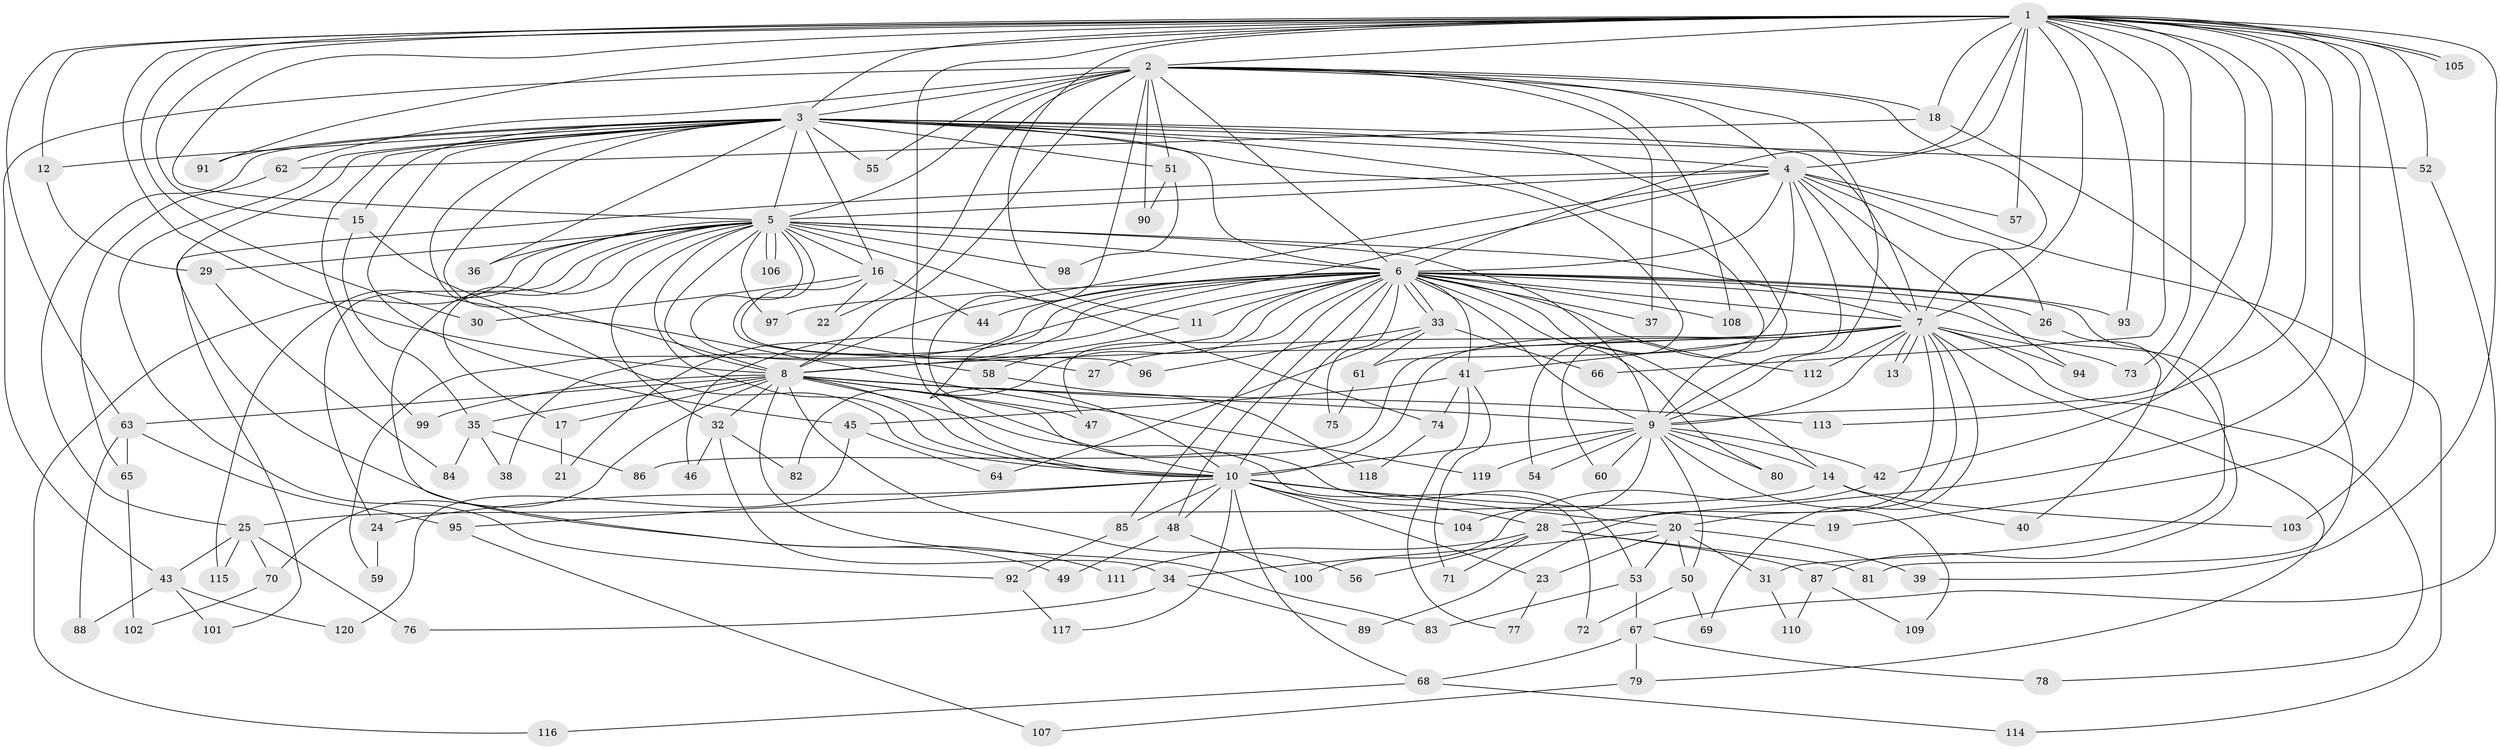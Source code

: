 // coarse degree distribution, {26: 0.022222222222222223, 15: 0.022222222222222223, 21: 0.022222222222222223, 24: 0.011111111111111112, 30: 0.011111111111111112, 23: 0.011111111111111112, 3: 0.18888888888888888, 2: 0.5, 5: 0.044444444444444446, 4: 0.08888888888888889, 6: 0.044444444444444446, 8: 0.011111111111111112, 7: 0.022222222222222223}
// Generated by graph-tools (version 1.1) at 2025/41/03/06/25 10:41:42]
// undirected, 120 vertices, 265 edges
graph export_dot {
graph [start="1"]
  node [color=gray90,style=filled];
  1;
  2;
  3;
  4;
  5;
  6;
  7;
  8;
  9;
  10;
  11;
  12;
  13;
  14;
  15;
  16;
  17;
  18;
  19;
  20;
  21;
  22;
  23;
  24;
  25;
  26;
  27;
  28;
  29;
  30;
  31;
  32;
  33;
  34;
  35;
  36;
  37;
  38;
  39;
  40;
  41;
  42;
  43;
  44;
  45;
  46;
  47;
  48;
  49;
  50;
  51;
  52;
  53;
  54;
  55;
  56;
  57;
  58;
  59;
  60;
  61;
  62;
  63;
  64;
  65;
  66;
  67;
  68;
  69;
  70;
  71;
  72;
  73;
  74;
  75;
  76;
  77;
  78;
  79;
  80;
  81;
  82;
  83;
  84;
  85;
  86;
  87;
  88;
  89;
  90;
  91;
  92;
  93;
  94;
  95;
  96;
  97;
  98;
  99;
  100;
  101;
  102;
  103;
  104;
  105;
  106;
  107;
  108;
  109;
  110;
  111;
  112;
  113;
  114;
  115;
  116;
  117;
  118;
  119;
  120;
  1 -- 2;
  1 -- 3;
  1 -- 4;
  1 -- 5;
  1 -- 6;
  1 -- 7;
  1 -- 8;
  1 -- 9;
  1 -- 10;
  1 -- 11;
  1 -- 12;
  1 -- 15;
  1 -- 18;
  1 -- 19;
  1 -- 28;
  1 -- 30;
  1 -- 39;
  1 -- 42;
  1 -- 52;
  1 -- 57;
  1 -- 63;
  1 -- 66;
  1 -- 73;
  1 -- 91;
  1 -- 93;
  1 -- 103;
  1 -- 105;
  1 -- 105;
  1 -- 113;
  2 -- 3;
  2 -- 4;
  2 -- 5;
  2 -- 6;
  2 -- 7;
  2 -- 8;
  2 -- 9;
  2 -- 10;
  2 -- 18;
  2 -- 22;
  2 -- 37;
  2 -- 43;
  2 -- 51;
  2 -- 55;
  2 -- 62;
  2 -- 90;
  2 -- 108;
  3 -- 4;
  3 -- 5;
  3 -- 6;
  3 -- 7;
  3 -- 8;
  3 -- 9;
  3 -- 10;
  3 -- 12;
  3 -- 15;
  3 -- 16;
  3 -- 25;
  3 -- 36;
  3 -- 45;
  3 -- 51;
  3 -- 52;
  3 -- 54;
  3 -- 55;
  3 -- 60;
  3 -- 91;
  3 -- 92;
  3 -- 99;
  3 -- 111;
  4 -- 5;
  4 -- 6;
  4 -- 7;
  4 -- 8;
  4 -- 9;
  4 -- 10;
  4 -- 26;
  4 -- 57;
  4 -- 61;
  4 -- 94;
  4 -- 101;
  4 -- 114;
  5 -- 6;
  5 -- 7;
  5 -- 8;
  5 -- 9;
  5 -- 10;
  5 -- 16;
  5 -- 17;
  5 -- 24;
  5 -- 27;
  5 -- 29;
  5 -- 32;
  5 -- 36;
  5 -- 49;
  5 -- 58;
  5 -- 74;
  5 -- 97;
  5 -- 98;
  5 -- 106;
  5 -- 106;
  5 -- 115;
  5 -- 116;
  6 -- 7;
  6 -- 8;
  6 -- 9;
  6 -- 10;
  6 -- 11;
  6 -- 14;
  6 -- 21;
  6 -- 26;
  6 -- 31;
  6 -- 33;
  6 -- 33;
  6 -- 37;
  6 -- 38;
  6 -- 41;
  6 -- 44;
  6 -- 46;
  6 -- 47;
  6 -- 48;
  6 -- 59;
  6 -- 75;
  6 -- 80;
  6 -- 82;
  6 -- 85;
  6 -- 87;
  6 -- 93;
  6 -- 97;
  6 -- 108;
  6 -- 112;
  7 -- 8;
  7 -- 9;
  7 -- 10;
  7 -- 13;
  7 -- 13;
  7 -- 20;
  7 -- 27;
  7 -- 41;
  7 -- 69;
  7 -- 73;
  7 -- 78;
  7 -- 79;
  7 -- 86;
  7 -- 89;
  7 -- 94;
  7 -- 112;
  8 -- 9;
  8 -- 10;
  8 -- 17;
  8 -- 32;
  8 -- 35;
  8 -- 47;
  8 -- 53;
  8 -- 56;
  8 -- 63;
  8 -- 70;
  8 -- 72;
  8 -- 83;
  8 -- 99;
  8 -- 113;
  9 -- 10;
  9 -- 14;
  9 -- 42;
  9 -- 50;
  9 -- 54;
  9 -- 60;
  9 -- 80;
  9 -- 104;
  9 -- 109;
  9 -- 119;
  10 -- 19;
  10 -- 20;
  10 -- 23;
  10 -- 24;
  10 -- 28;
  10 -- 48;
  10 -- 68;
  10 -- 85;
  10 -- 95;
  10 -- 104;
  10 -- 117;
  11 -- 58;
  12 -- 29;
  14 -- 25;
  14 -- 40;
  14 -- 103;
  15 -- 35;
  15 -- 119;
  16 -- 22;
  16 -- 30;
  16 -- 44;
  16 -- 96;
  17 -- 21;
  18 -- 62;
  18 -- 81;
  20 -- 23;
  20 -- 31;
  20 -- 34;
  20 -- 39;
  20 -- 50;
  20 -- 53;
  23 -- 77;
  24 -- 59;
  25 -- 43;
  25 -- 70;
  25 -- 76;
  25 -- 115;
  26 -- 40;
  28 -- 56;
  28 -- 71;
  28 -- 81;
  28 -- 87;
  28 -- 111;
  29 -- 84;
  31 -- 110;
  32 -- 34;
  32 -- 46;
  32 -- 82;
  33 -- 61;
  33 -- 64;
  33 -- 66;
  33 -- 96;
  34 -- 76;
  34 -- 89;
  35 -- 38;
  35 -- 84;
  35 -- 86;
  41 -- 45;
  41 -- 71;
  41 -- 74;
  41 -- 77;
  42 -- 100;
  43 -- 88;
  43 -- 101;
  43 -- 120;
  45 -- 64;
  45 -- 120;
  48 -- 49;
  48 -- 100;
  50 -- 69;
  50 -- 72;
  51 -- 90;
  51 -- 98;
  52 -- 67;
  53 -- 67;
  53 -- 83;
  58 -- 118;
  61 -- 75;
  62 -- 65;
  63 -- 65;
  63 -- 88;
  63 -- 95;
  65 -- 102;
  67 -- 68;
  67 -- 78;
  67 -- 79;
  68 -- 114;
  68 -- 116;
  70 -- 102;
  74 -- 118;
  79 -- 107;
  85 -- 92;
  87 -- 109;
  87 -- 110;
  92 -- 117;
  95 -- 107;
}
